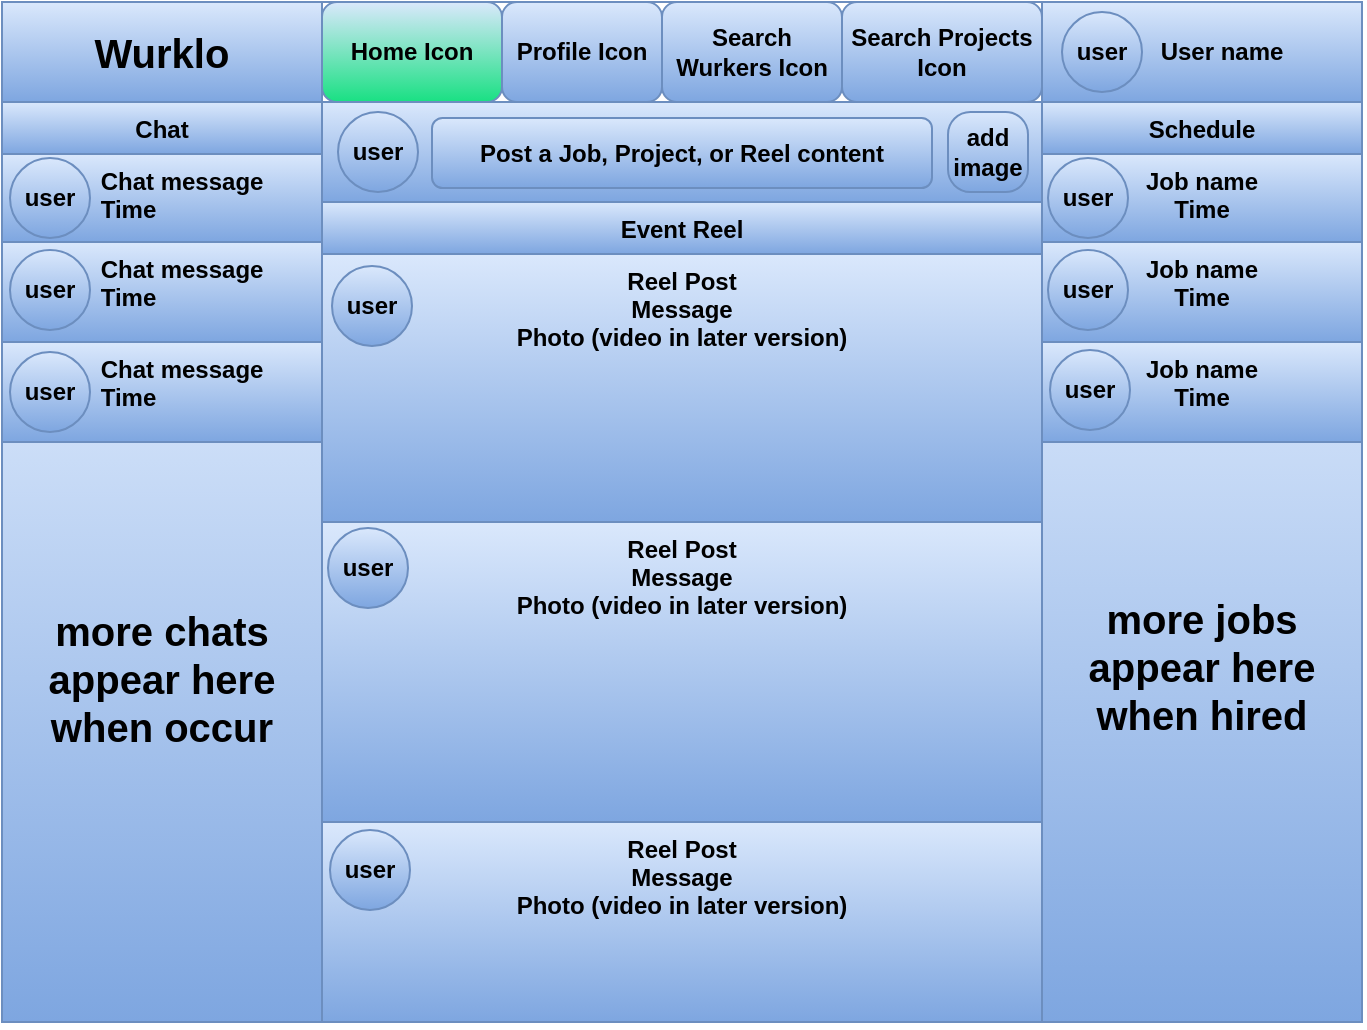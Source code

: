 <mxfile>
    <diagram id="znz1fb3hUo9amOeo-X0s" name="Page-1">
        <mxGraphModel dx="990" dy="575" grid="1" gridSize="10" guides="1" tooltips="1" connect="1" arrows="1" fold="1" page="1" pageScale="1" pageWidth="1100" pageHeight="850" math="0" shadow="0">
            <root>
                <mxCell id="0"/>
                <mxCell id="1" parent="0"/>
                <mxCell id="44" value="&lt;font style=&quot;font-size: 20px&quot;&gt;more chats appear here when occur&lt;/font&gt;" style="text;html=1;strokeColor=#6c8ebf;fillColor=#dae8fc;align=center;verticalAlign=middle;whiteSpace=wrap;rounded=0;gradientColor=#7ea6e0;fontStyle=1;fontColor=#000000;" parent="1" vertex="1">
                    <mxGeometry x="120" y="296" width="160" height="344" as="geometry"/>
                </mxCell>
                <mxCell id="45" value="&lt;span style=&quot;font-size: 20px&quot;&gt;more jobs appear here when hired&lt;/span&gt;" style="text;html=1;strokeColor=#6c8ebf;fillColor=#dae8fc;align=center;verticalAlign=middle;whiteSpace=wrap;rounded=0;gradientColor=#7ea6e0;fontStyle=1;fontColor=#000000;" parent="1" vertex="1">
                    <mxGeometry x="640" y="284" width="160" height="356" as="geometry"/>
                </mxCell>
                <mxCell id="2" value="" style="endArrow=none;html=1;fillColor=#dae8fc;strokeColor=#6c8ebf;gradientColor=#7ea6e0;fontStyle=1;fontColor=#000000;" parent="1" edge="1">
                    <mxGeometry width="50" height="50" relative="1" as="geometry">
                        <mxPoint x="120" y="640" as="sourcePoint"/>
                        <mxPoint x="120" y="130" as="targetPoint"/>
                    </mxGeometry>
                </mxCell>
                <mxCell id="3" value="" style="endArrow=none;html=1;fillColor=#dae8fc;strokeColor=#6c8ebf;gradientColor=#7ea6e0;fontStyle=1;fontColor=#000000;" parent="1" edge="1">
                    <mxGeometry width="50" height="50" relative="1" as="geometry">
                        <mxPoint x="800" y="640" as="sourcePoint"/>
                        <mxPoint x="800" y="130" as="targetPoint"/>
                    </mxGeometry>
                </mxCell>
                <mxCell id="4" value="" style="endArrow=none;html=1;fillColor=#dae8fc;strokeColor=#6c8ebf;gradientColor=#7ea6e0;fontStyle=1;fontColor=#000000;" parent="1" edge="1">
                    <mxGeometry width="50" height="50" relative="1" as="geometry">
                        <mxPoint x="120" y="640" as="sourcePoint"/>
                        <mxPoint x="800" y="640" as="targetPoint"/>
                    </mxGeometry>
                </mxCell>
                <mxCell id="5" value="" style="endArrow=none;html=1;fillColor=#dae8fc;strokeColor=#6c8ebf;gradientColor=#7ea6e0;fontStyle=1;fontColor=#000000;" parent="1" edge="1">
                    <mxGeometry width="50" height="50" relative="1" as="geometry">
                        <mxPoint x="800" y="130" as="sourcePoint"/>
                        <mxPoint x="120" y="130" as="targetPoint"/>
                    </mxGeometry>
                </mxCell>
                <mxCell id="6" value="" style="endArrow=none;html=1;fillColor=#dae8fc;strokeColor=#6c8ebf;gradientColor=#7ea6e0;fontStyle=1;fontColor=#000000;" parent="1" edge="1">
                    <mxGeometry width="50" height="50" relative="1" as="geometry">
                        <mxPoint x="800" y="180" as="sourcePoint"/>
                        <mxPoint x="120" y="180" as="targetPoint"/>
                    </mxGeometry>
                </mxCell>
                <mxCell id="7" value="Event Reel" style="swimlane;fontStyle=1;childLayout=stackLayout;horizontal=1;startSize=26;horizontalStack=0;resizeParent=1;resizeParentMax=0;resizeLast=0;collapsible=1;marginBottom=0;fillColor=#dae8fc;strokeColor=#6c8ebf;gradientColor=#7ea6e0;fontColor=#000000;" parent="1" vertex="1">
                    <mxGeometry x="280" y="230" width="360" height="410" as="geometry"/>
                </mxCell>
                <mxCell id="8" value="Reel Post&#10;Message&#10;Photo (video in later version)" style="text;strokeColor=#6c8ebf;fillColor=#dae8fc;align=center;verticalAlign=top;spacingLeft=4;spacingRight=4;overflow=hidden;rotatable=0;points=[[0,0.5],[1,0.5]];portConstraint=eastwest;gradientColor=#7ea6e0;fontStyle=1;fontColor=#000000;" parent="7" vertex="1">
                    <mxGeometry y="26" width="360" height="134" as="geometry"/>
                </mxCell>
                <mxCell id="9" value="Reel Post&#10;Message&#10;Photo (video in later version)" style="text;strokeColor=#6c8ebf;fillColor=#dae8fc;align=center;verticalAlign=top;spacingLeft=4;spacingRight=4;overflow=hidden;rotatable=0;points=[[0,0.5],[1,0.5]];portConstraint=eastwest;gradientColor=#7ea6e0;fontStyle=1;fontColor=#000000;" parent="7" vertex="1">
                    <mxGeometry y="160" width="360" height="150" as="geometry"/>
                </mxCell>
                <mxCell id="10" value="Reel Post&#10;Message&#10;Photo (video in later version)" style="text;strokeColor=#6c8ebf;fillColor=#dae8fc;align=center;verticalAlign=top;spacingLeft=4;spacingRight=4;overflow=hidden;rotatable=0;points=[[0,0.5],[1,0.5]];portConstraint=eastwest;gradientColor=#7ea6e0;fontStyle=1;fontColor=#000000;" parent="7" vertex="1">
                    <mxGeometry y="310" width="360" height="100" as="geometry"/>
                </mxCell>
                <mxCell id="17" value="" style="rounded=0;whiteSpace=wrap;html=1;fillColor=#dae8fc;strokeColor=#6c8ebf;gradientColor=#7ea6e0;fontStyle=1;fontColor=#000000;" parent="1" vertex="1">
                    <mxGeometry x="280" y="180" width="360" height="50" as="geometry"/>
                </mxCell>
                <mxCell id="18" value="user" style="ellipse;whiteSpace=wrap;html=1;aspect=fixed;fillColor=#dae8fc;strokeColor=#6c8ebf;gradientColor=#7ea6e0;fontStyle=1;fontColor=#000000;" parent="1" vertex="1">
                    <mxGeometry x="288" y="185" width="40" height="40" as="geometry"/>
                </mxCell>
                <mxCell id="23" value="Chat" style="swimlane;fontStyle=1;childLayout=stackLayout;horizontal=1;startSize=26;horizontalStack=0;resizeParent=1;resizeParentMax=0;resizeLast=0;collapsible=1;marginBottom=0;align=center;fillColor=#dae8fc;strokeColor=#6c8ebf;gradientColor=#7ea6e0;fontColor=#000000;" parent="1" vertex="1">
                    <mxGeometry x="120" y="180" width="160" height="170" as="geometry"/>
                </mxCell>
                <mxCell id="24" value="             Chat message&#10;             Time" style="text;strokeColor=#6c8ebf;fillColor=#dae8fc;align=left;verticalAlign=top;spacingLeft=4;spacingRight=4;overflow=hidden;rotatable=0;points=[[0,0.5],[1,0.5]];portConstraint=eastwest;gradientColor=#7ea6e0;fontStyle=1;fontColor=#000000;" parent="23" vertex="1">
                    <mxGeometry y="26" width="160" height="44" as="geometry"/>
                </mxCell>
                <mxCell id="25" value="             Chat message&#10;             Time" style="text;strokeColor=#6c8ebf;fillColor=#dae8fc;align=left;verticalAlign=top;spacingLeft=4;spacingRight=4;overflow=hidden;rotatable=0;points=[[0,0.5],[1,0.5]];portConstraint=eastwest;gradientColor=#7ea6e0;fontStyle=1;fontColor=#000000;" parent="23" vertex="1">
                    <mxGeometry y="70" width="160" height="50" as="geometry"/>
                </mxCell>
                <mxCell id="26" value="             Chat message&#10;             Time" style="text;strokeColor=#6c8ebf;fillColor=#dae8fc;align=left;verticalAlign=top;spacingLeft=4;spacingRight=4;overflow=hidden;rotatable=0;points=[[0,0.5],[1,0.5]];portConstraint=eastwest;gradientColor=#7ea6e0;fontStyle=1;fontColor=#000000;" parent="23" vertex="1">
                    <mxGeometry y="120" width="160" height="50" as="geometry"/>
                </mxCell>
                <mxCell id="27" value="&lt;font style=&quot;font-size: 20px&quot;&gt;Wurklo&lt;/font&gt;" style="text;html=1;strokeColor=#6c8ebf;fillColor=#dae8fc;align=center;verticalAlign=middle;whiteSpace=wrap;rounded=0;gradientColor=#7ea6e0;fontStyle=1;fontColor=#000000;" parent="1" vertex="1">
                    <mxGeometry x="120" y="130" width="160" height="50" as="geometry"/>
                </mxCell>
                <mxCell id="29" value="Post a Job, Project, or Reel content" style="rounded=1;whiteSpace=wrap;html=1;align=center;fillColor=#dae8fc;strokeColor=#6c8ebf;gradientColor=#7ea6e0;fontStyle=1;fontColor=#000000;" parent="1" vertex="1">
                    <mxGeometry x="335" y="188" width="250" height="35" as="geometry"/>
                </mxCell>
                <mxCell id="30" value="add image" style="rounded=1;whiteSpace=wrap;html=1;align=center;arcSize=28;fillColor=#dae8fc;strokeColor=#6c8ebf;gradientColor=#7ea6e0;fontStyle=1;fontColor=#000000;" parent="1" vertex="1">
                    <mxGeometry x="593" y="185" width="40" height="40" as="geometry"/>
                </mxCell>
                <mxCell id="31" value="Schedule" style="swimlane;fontStyle=1;childLayout=stackLayout;horizontal=1;startSize=26;horizontalStack=0;resizeParent=1;resizeParentMax=0;resizeLast=0;collapsible=1;marginBottom=0;align=center;fillColor=#dae8fc;strokeColor=#6c8ebf;gradientColor=#7ea6e0;fontColor=#000000;" parent="1" vertex="1">
                    <mxGeometry x="640" y="180" width="160" height="170" as="geometry"/>
                </mxCell>
                <mxCell id="32" value="Job name&#10;Time" style="text;strokeColor=#6c8ebf;fillColor=#dae8fc;align=center;verticalAlign=top;spacingLeft=4;spacingRight=4;overflow=hidden;rotatable=0;points=[[0,0.5],[1,0.5]];portConstraint=eastwest;gradientColor=#7ea6e0;fontStyle=1;fontColor=#000000;" parent="31" vertex="1">
                    <mxGeometry y="26" width="160" height="44" as="geometry"/>
                </mxCell>
                <mxCell id="33" value="Job name&#10;Time" style="text;strokeColor=#6c8ebf;fillColor=#dae8fc;align=center;verticalAlign=top;spacingLeft=4;spacingRight=4;overflow=hidden;rotatable=0;points=[[0,0.5],[1,0.5]];portConstraint=eastwest;gradientColor=#7ea6e0;fontStyle=1;fontColor=#000000;" parent="31" vertex="1">
                    <mxGeometry y="70" width="160" height="50" as="geometry"/>
                </mxCell>
                <mxCell id="34" value="Job name&#10;Time" style="text;strokeColor=#6c8ebf;fillColor=#dae8fc;align=center;verticalAlign=top;spacingLeft=4;spacingRight=4;overflow=hidden;rotatable=0;points=[[0,0.5],[1,0.5]];portConstraint=eastwest;gradientColor=#7ea6e0;fontStyle=1;fontColor=#000000;" parent="31" vertex="1">
                    <mxGeometry y="120" width="160" height="50" as="geometry"/>
                </mxCell>
                <mxCell id="36" value="&amp;nbsp; &amp;nbsp; &amp;nbsp; User name" style="text;html=1;strokeColor=#6c8ebf;fillColor=#dae8fc;align=center;verticalAlign=middle;whiteSpace=wrap;rounded=0;gradientColor=#7ea6e0;fontStyle=1;fontColor=#000000;" parent="1" vertex="1">
                    <mxGeometry x="640" y="130" width="160" height="50" as="geometry"/>
                </mxCell>
                <mxCell id="37" value="Home Icon" style="rounded=1;whiteSpace=wrap;html=1;align=center;fillColor=#dae8fc;strokeColor=#6c8ebf;fontStyle=1;fontColor=#000000;gradientColor=#19E083;" parent="1" vertex="1">
                    <mxGeometry x="280" y="130" width="90" height="50" as="geometry"/>
                </mxCell>
                <mxCell id="38" value="Profile Icon" style="rounded=1;whiteSpace=wrap;html=1;align=center;fillColor=#dae8fc;strokeColor=#6c8ebf;gradientColor=#7ea6e0;fontStyle=1;fontColor=#000000;" parent="1" vertex="1">
                    <mxGeometry x="370" y="130" width="80" height="50" as="geometry"/>
                </mxCell>
                <mxCell id="39" value="Search Wurkers Icon" style="rounded=1;whiteSpace=wrap;html=1;align=center;fillColor=#dae8fc;strokeColor=#6c8ebf;gradientColor=#7ea6e0;fontStyle=1;fontColor=#000000;" parent="1" vertex="1">
                    <mxGeometry x="450" y="130" width="90" height="50" as="geometry"/>
                </mxCell>
                <mxCell id="40" value="Search Projects Icon" style="rounded=1;whiteSpace=wrap;html=1;align=center;fillColor=#dae8fc;strokeColor=#6c8ebf;gradientColor=#7ea6e0;fontStyle=1;fontColor=#000000;" parent="1" vertex="1">
                    <mxGeometry x="540" y="130" width="100" height="50" as="geometry"/>
                </mxCell>
                <mxCell id="35" value="user" style="ellipse;whiteSpace=wrap;html=1;aspect=fixed;fillColor=#dae8fc;strokeColor=#6c8ebf;gradientColor=#7ea6e0;fontStyle=1;fontColor=#000000;" parent="1" vertex="1">
                    <mxGeometry x="650" y="135" width="40" height="40" as="geometry"/>
                </mxCell>
                <mxCell id="46" value="user" style="ellipse;whiteSpace=wrap;html=1;aspect=fixed;fillColor=#dae8fc;strokeColor=#6c8ebf;gradientColor=#7ea6e0;fontStyle=1;fontColor=#000000;" vertex="1" parent="1">
                    <mxGeometry x="285" y="262" width="40" height="40" as="geometry"/>
                </mxCell>
                <mxCell id="47" value="user" style="ellipse;whiteSpace=wrap;html=1;aspect=fixed;fillColor=#dae8fc;strokeColor=#6c8ebf;gradientColor=#7ea6e0;fontStyle=1;fontColor=#000000;" vertex="1" parent="1">
                    <mxGeometry x="283" y="393" width="40" height="40" as="geometry"/>
                </mxCell>
                <mxCell id="48" value="user" style="ellipse;whiteSpace=wrap;html=1;aspect=fixed;fillColor=#dae8fc;strokeColor=#6c8ebf;gradientColor=#7ea6e0;fontStyle=1;fontColor=#000000;" vertex="1" parent="1">
                    <mxGeometry x="284" y="544" width="40" height="40" as="geometry"/>
                </mxCell>
                <mxCell id="49" value="user" style="ellipse;whiteSpace=wrap;html=1;aspect=fixed;fillColor=#dae8fc;strokeColor=#6c8ebf;gradientColor=#7ea6e0;fontStyle=1;fontColor=#000000;" vertex="1" parent="1">
                    <mxGeometry x="643" y="208" width="40" height="40" as="geometry"/>
                </mxCell>
                <mxCell id="50" value="user" style="ellipse;whiteSpace=wrap;html=1;aspect=fixed;fillColor=#dae8fc;strokeColor=#6c8ebf;gradientColor=#7ea6e0;fontStyle=1;fontColor=#000000;" vertex="1" parent="1">
                    <mxGeometry x="643" y="254" width="40" height="40" as="geometry"/>
                </mxCell>
                <mxCell id="51" value="user" style="ellipse;whiteSpace=wrap;html=1;aspect=fixed;fillColor=#dae8fc;strokeColor=#6c8ebf;gradientColor=#7ea6e0;fontStyle=1;fontColor=#000000;" vertex="1" parent="1">
                    <mxGeometry x="644" y="304" width="40" height="40" as="geometry"/>
                </mxCell>
                <mxCell id="52" value="user" style="ellipse;whiteSpace=wrap;html=1;aspect=fixed;fillColor=#dae8fc;strokeColor=#6c8ebf;gradientColor=#7ea6e0;fontStyle=1;fontColor=#000000;" vertex="1" parent="1">
                    <mxGeometry x="124" y="208" width="40" height="40" as="geometry"/>
                </mxCell>
                <mxCell id="53" value="user" style="ellipse;whiteSpace=wrap;html=1;aspect=fixed;fillColor=#dae8fc;strokeColor=#6c8ebf;gradientColor=#7ea6e0;fontStyle=1;fontColor=#000000;" vertex="1" parent="1">
                    <mxGeometry x="124" y="254" width="40" height="40" as="geometry"/>
                </mxCell>
                <mxCell id="54" value="user" style="ellipse;whiteSpace=wrap;html=1;aspect=fixed;fillColor=#dae8fc;strokeColor=#6c8ebf;gradientColor=#7ea6e0;fontStyle=1;fontColor=#000000;" vertex="1" parent="1">
                    <mxGeometry x="124" y="305" width="40" height="40" as="geometry"/>
                </mxCell>
            </root>
        </mxGraphModel>
    </diagram>
</mxfile>